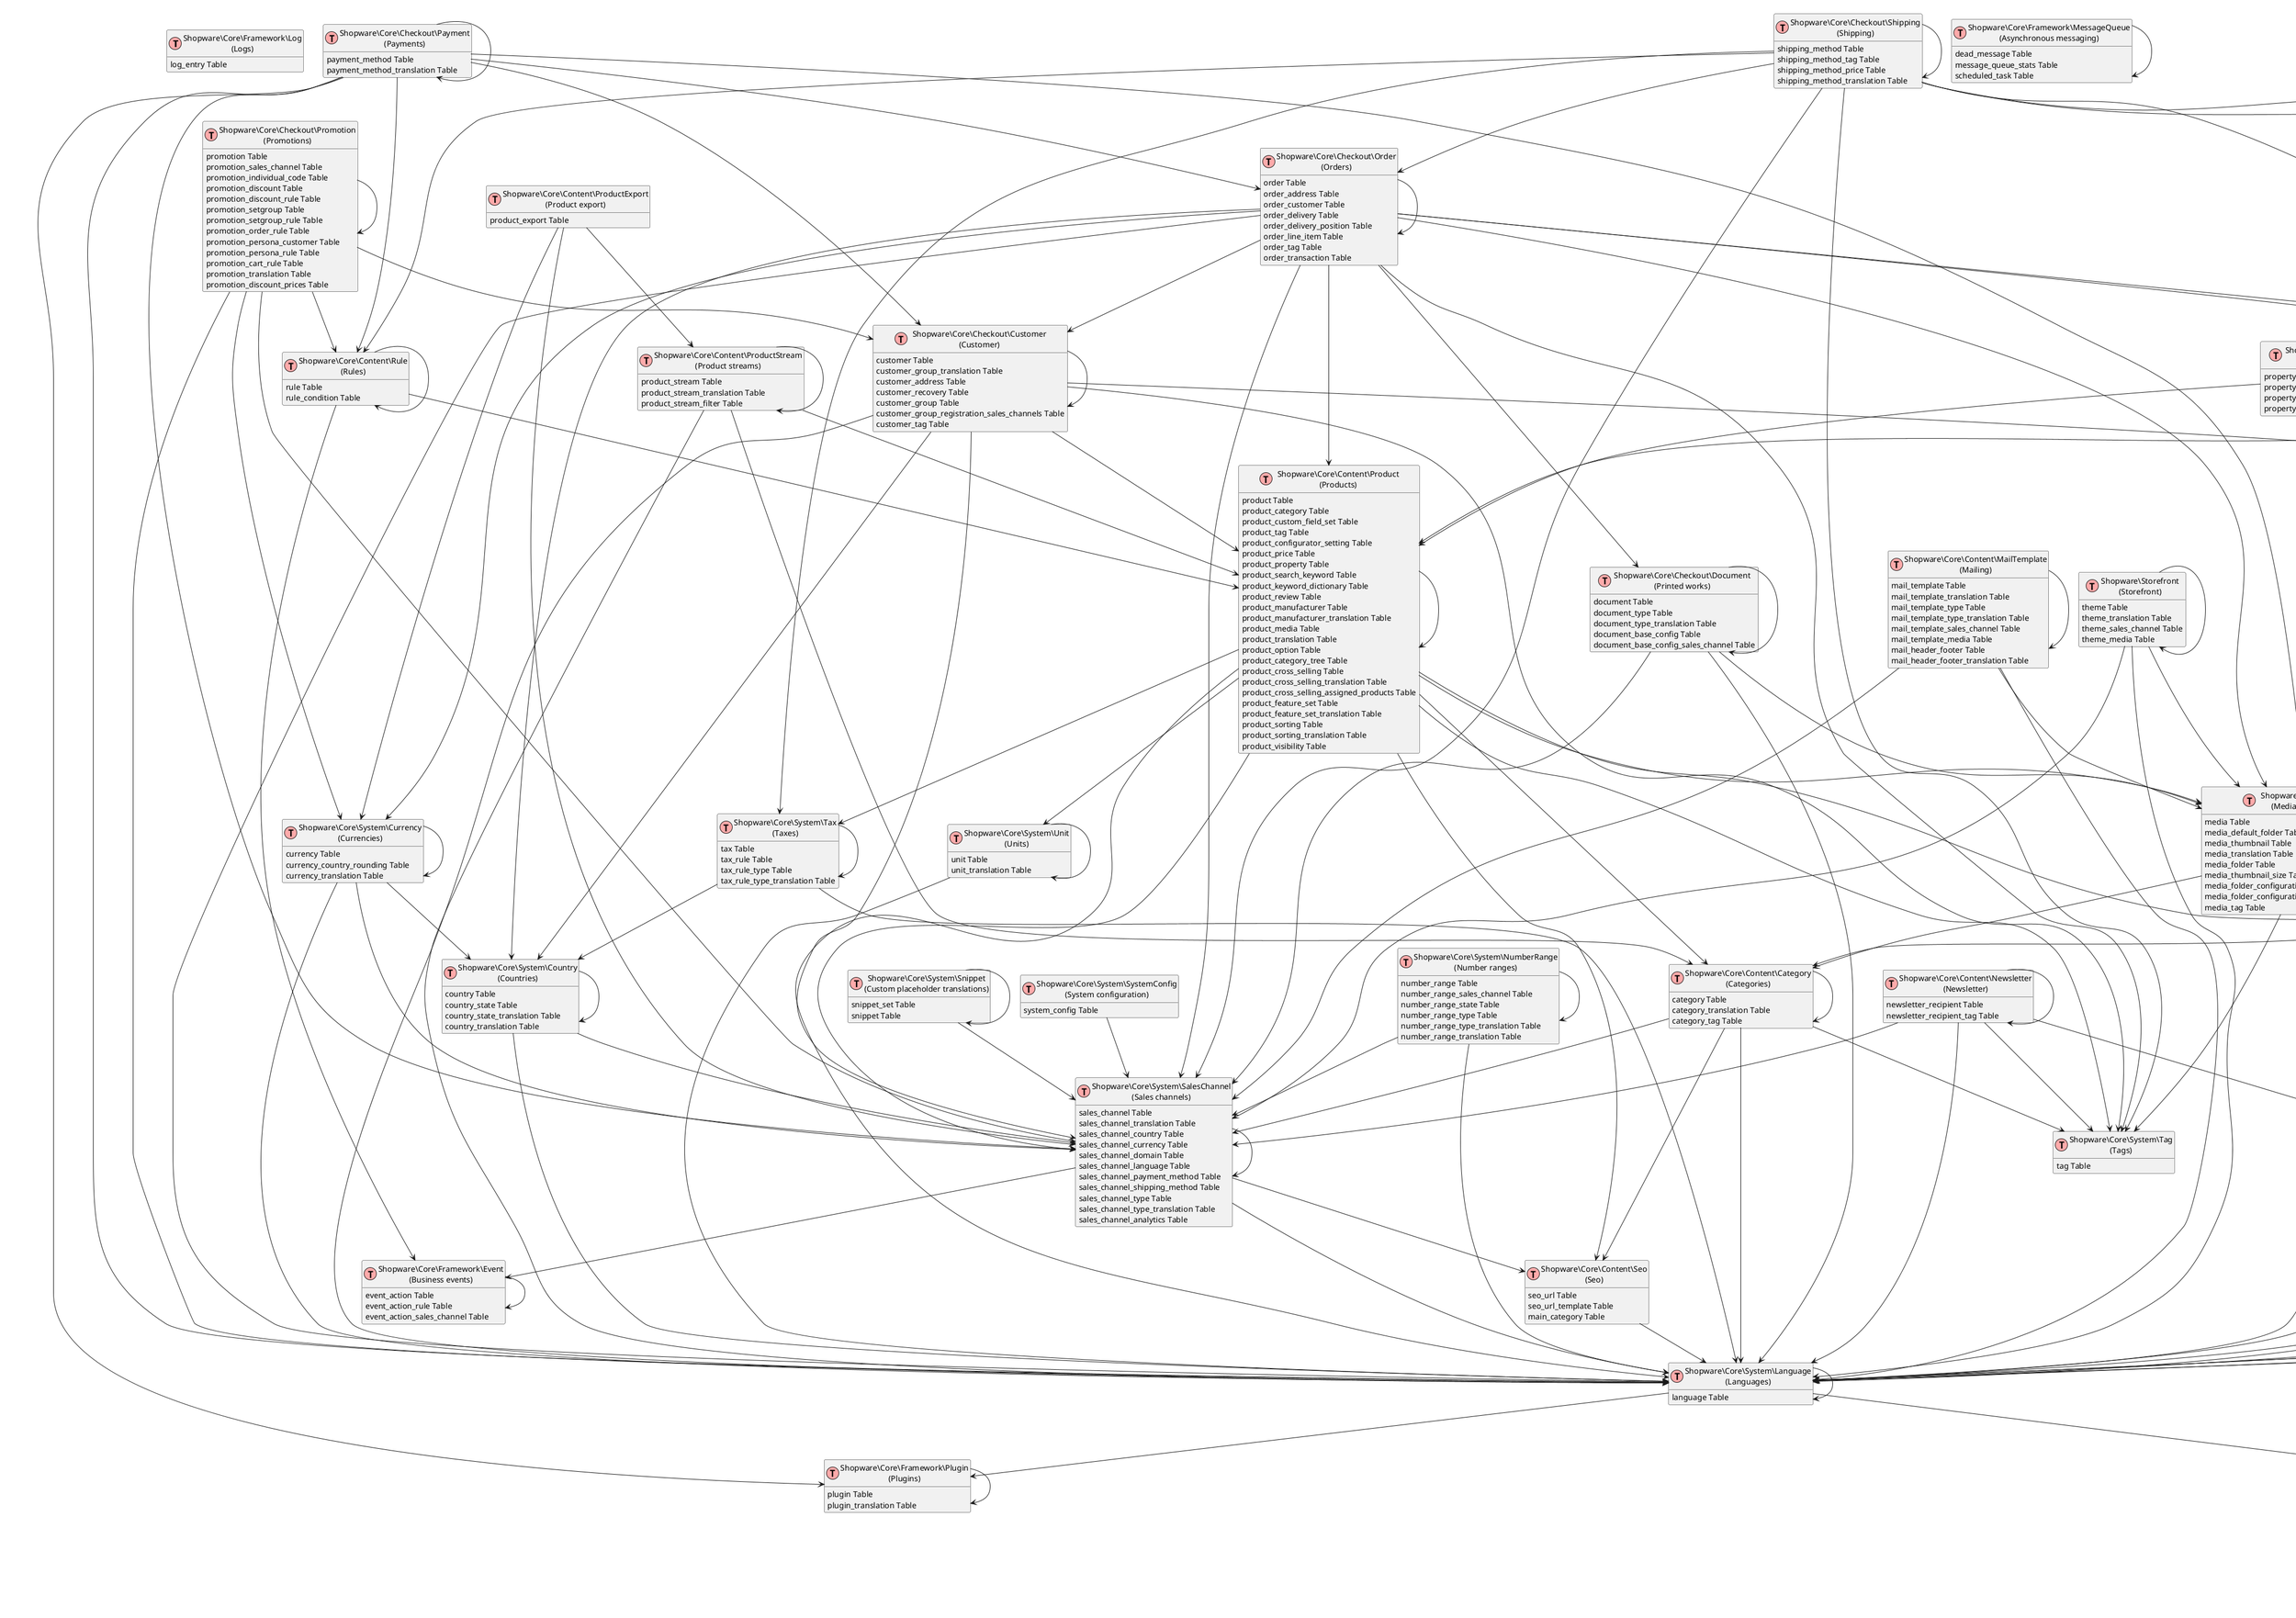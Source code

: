 @startuml
' uncomment the line below if you're using computer with a retina display
' skinparam dpi 300
!define Table(name,desc) class name as "desc" << (T,#FFAAAA) >>
!define ForeignTable(name,desc) class name as "desc" << (T,#ada6a6) >>
!define TranslationTable(name,desc) class name as "desc" << (I,#4286f4) >>
' we use bold for primary key
' green color for unique
' and underscore for not_null
!define primary_key(x) <b>x</b>
!define unique(x) <color:green>x</color>
!define not_null(x) <u>x</u>
' other tags available:
' <i></i>
' <back:COLOR></color>, where color is a color name or html color code
' (#FFAACC)
' see: http://plantuml.com/classes.html#More
hide methods
hide stereotypes
hide empty members
skinparam backgroundColor #FFFFFF

' entities

Table(ShopwareCoreFrameworkLog, "Shopware\Core\Framework\Log\n(Logs)") {
   log_entry Table
}
Table(ShopwareCoreFrameworkApi, "Shopware\Core\Framework\Api\n(Rest-API)") {
   acl_role Table
   acl_user_role Table
}
Table(ShopwareCoreFrameworkApp, "Shopware\Core\Framework\App\n(__EMPTY__)") {
   app Table
   app_translation Table
   app_action_button Table
   app_action_button_translation Table
   app_template Table
}
Table(ShopwareCoreSystemCustomField, "Shopware\Core\System\CustomField\n(Custom Fields/EAV)") {
   custom_field Table
   custom_field_set Table
   custom_field_set_relation Table
}
Table(ShopwareCoreFrameworkEvent, "Shopware\Core\Framework\Event\n(Business events)") {
   event_action Table
   event_action_rule Table
   event_action_sales_channel Table
}
Table(ShopwareCoreFrameworkMessageQueue, "Shopware\Core\Framework\MessageQueue\n(Asynchronous messaging)") {
   dead_message Table
   message_queue_stats Table
   scheduled_task Table
}
Table(ShopwareCoreFrameworkPlugin, "Shopware\Core\Framework\Plugin\n(Plugins)") {
   plugin Table
   plugin_translation Table
}
Table(ShopwareCoreSystemLanguage, "Shopware\Core\System\Language\n(Languages)") {
   language Table
}
Table(ShopwareCoreContentSeo, "Shopware\Core\Content\Seo\n(Seo)") {
   seo_url Table
   seo_url_template Table
   main_category Table
}
Table(ShopwareCoreFrameworkWebhook, "Shopware\Core\Framework\Webhook\n(__EMPTY__)") {
   webhook Table
}
Table(ShopwareCoreSystemSalesChannel, "Shopware\Core\System\SalesChannel\n(Sales channels)") {
   sales_channel Table
   sales_channel_translation Table
   sales_channel_country Table
   sales_channel_currency Table
   sales_channel_domain Table
   sales_channel_language Table
   sales_channel_payment_method Table
   sales_channel_shipping_method Table
   sales_channel_type Table
   sales_channel_type_translation Table
   sales_channel_analytics Table
}
Table(ShopwareCoreSystemCountry, "Shopware\Core\System\Country\n(Countries)") {
   country Table
   country_state Table
   country_state_translation Table
   country_translation Table
}
Table(ShopwareCoreSystemCurrency, "Shopware\Core\System\Currency\n(Currencies)") {
   currency Table
   currency_country_rounding Table
   currency_translation Table
}
Table(ShopwareCoreSystemLocale, "Shopware\Core\System\Locale\n(Locales)") {
   locale Table
   locale_translation Table
}
Table(ShopwareCoreSystemSnippet, "Shopware\Core\System\Snippet\n(Custom placeholder translations)") {
   snippet_set Table
   snippet Table
}
Table(ShopwareCoreSystemSalutation, "Shopware\Core\System\Salutation\n(Salutations)") {
   salutation Table
   salutation_translation Table
}
Table(ShopwareCoreSystemTax, "Shopware\Core\System\Tax\n(Taxes)") {
   tax Table
   tax_rule Table
   tax_rule_type Table
   tax_rule_type_translation Table
}
Table(ShopwareCoreSystemUnit, "Shopware\Core\System\Unit\n(Units)") {
   unit Table
   unit_translation Table
}
Table(ShopwareCoreSystemUser, "Shopware\Core\System\User\n(Admin Accounts)") {
   user Table
   user_access_key Table
   user_recovery Table
}
Table(ShopwareCoreSystemIntegration, "Shopware\Core\System\Integration\n(O-Auth integrations)") {
   integration Table
   integration_role Table
}
Table(ShopwareCoreSystemStateMachine, "Shopware\Core\System\StateMachine\n(State machine)") {
   state_machine Table
   state_machine_translation Table
   state_machine_state Table
   state_machine_state_translation Table
   state_machine_transition Table
   state_machine_history Table
}
Table(ShopwareCoreSystemSystemConfig, "Shopware\Core\System\SystemConfig\n(System configuration)") {
   system_config Table
}
Table(ShopwareCoreSystemNumberRange, "Shopware\Core\System\NumberRange\n(Number ranges)") {
   number_range Table
   number_range_sales_channel Table
   number_range_state Table
   number_range_type Table
   number_range_type_translation Table
   number_range_translation Table
}
Table(ShopwareCoreSystemTag, "Shopware\Core\System\Tag\n(Tags)") {
   tag Table
}
Table(ShopwareCoreContentCategory, "Shopware\Core\Content\Category\n(Categories)") {
   category Table
   category_translation Table
   category_tag Table
}
Table(ShopwareCoreContentMedia, "Shopware\Core\Content\Media\n(Media/File management)") {
   media Table
   media_default_folder Table
   media_thumbnail Table
   media_translation Table
   media_folder Table
   media_thumbnail_size Table
   media_folder_configuration Table
   media_folder_configuration_media_thumbnail_size Table
   media_tag Table
}
Table(ShopwareCoreContentProduct, "Shopware\Core\Content\Product\n(Products)") {
   product Table
   product_category Table
   product_custom_field_set Table
   product_tag Table
   product_configurator_setting Table
   product_price Table
   product_property Table
   product_search_keyword Table
   product_keyword_dictionary Table
   product_review Table
   product_manufacturer Table
   product_manufacturer_translation Table
   product_media Table
   product_translation Table
   product_option Table
   product_category_tree Table
   product_cross_selling Table
   product_cross_selling_translation Table
   product_cross_selling_assigned_products Table
   product_feature_set Table
   product_feature_set_translation Table
   product_sorting Table
   product_sorting_translation Table
   product_visibility Table
}
Table(ShopwareCoreSystemDeliveryTime, "Shopware\Core\System\DeliveryTime\n(Delivery time)") {
   delivery_time Table
   delivery_time_translation Table
}
Table(ShopwareCoreContentNewsletter, "Shopware\Core\Content\Newsletter\n(Newsletter)") {
   newsletter_recipient Table
   newsletter_recipient_tag Table
}
Table(ShopwareCoreContentRule, "Shopware\Core\Content\Rule\n(Rules)") {
   rule Table
   rule_condition Table
}
Table(ShopwareCoreContentProductStream, "Shopware\Core\Content\ProductStream\n(Product streams)") {
   product_stream Table
   product_stream_translation Table
   product_stream_filter Table
}
Table(ShopwareCoreContentProductExport, "Shopware\Core\Content\ProductExport\n(Product export)") {
   product_export Table
}
Table(ShopwareCoreContentProperty, "Shopware\Core\Content\Property\n(Property)") {
   property_group Table
   property_group_option Table
   property_group_option_translation Table
   property_group_translation Table
}
Table(ShopwareCoreContentCms, "Shopware\Core\Content\Cms\n(Content Management)") {
   cms_page Table
   cms_page_translation Table
   cms_section Table
   cms_block Table
   cms_slot Table
   cms_slot_translation Table
}
Table(ShopwareCoreContentMailTemplate, "Shopware\Core\Content\MailTemplate\n(Mailing)") {
   mail_template Table
   mail_template_translation Table
   mail_template_type Table
   mail_template_type_translation Table
   mail_template_sales_channel Table
   mail_template_media Table
   mail_header_footer Table
   mail_header_footer_translation Table
}
Table(ShopwareCoreContentImportExport, "Shopware\Core\Content\ImportExport\n(Import/Export)") {
   import_export_profile Table
   import_export_log Table
   import_export_file Table
   import_export_profile_translation Table
}
Table(ShopwareCoreCheckoutCustomer, "Shopware\Core\Checkout\Customer\n(Customer)") {
   customer Table
   customer_group_translation Table
   customer_address Table
   customer_recovery Table
   customer_group Table
   customer_group_registration_sales_channels Table
   customer_tag Table
}
Table(ShopwareCoreCheckoutDocument, "Shopware\Core\Checkout\Document\n(Printed works)") {
   document Table
   document_type Table
   document_type_translation Table
   document_base_config Table
   document_base_config_sales_channel Table
}
Table(ShopwareCoreCheckoutOrder, "Shopware\Core\Checkout\Order\n(Orders)") {
   order Table
   order_address Table
   order_customer Table
   order_delivery Table
   order_delivery_position Table
   order_line_item Table
   order_tag Table
   order_transaction Table
}
Table(ShopwareCoreCheckoutPayment, "Shopware\Core\Checkout\Payment\n(Payments)") {
   payment_method Table
   payment_method_translation Table
}
Table(ShopwareCoreCheckoutPromotion, "Shopware\Core\Checkout\Promotion\n(Promotions)") {
   promotion Table
   promotion_sales_channel Table
   promotion_individual_code Table
   promotion_discount Table
   promotion_discount_rule Table
   promotion_setgroup Table
   promotion_setgroup_rule Table
   promotion_order_rule Table
   promotion_persona_customer Table
   promotion_persona_rule Table
   promotion_cart_rule Table
   promotion_translation Table
   promotion_discount_prices Table
}
Table(ShopwareCoreCheckoutShipping, "Shopware\Core\Checkout\Shipping\n(Shipping)") {
   shipping_method Table
   shipping_method_tag Table
   shipping_method_price Table
   shipping_method_translation Table
}
Table(ShopwareStorefront, "Shopware\Storefront\n(Storefront)") {
   theme Table
   theme_translation Table
   theme_sales_channel Table
   theme_media Table
}

' relationshipd

ShopwareCoreFrameworkApi --> ShopwareCoreFrameworkApi
ShopwareCoreFrameworkApp --> ShopwareCoreFrameworkApi
ShopwareCoreSystemIntegration --> ShopwareCoreFrameworkApi
ShopwareCoreSystemUser --> ShopwareCoreFrameworkApi
ShopwareCoreFrameworkApp --> ShopwareCoreFrameworkApp
ShopwareCoreSystemIntegration --> ShopwareCoreFrameworkApp
ShopwareCoreSystemCustomField --> ShopwareCoreFrameworkApp
ShopwareCoreFrameworkWebhook --> ShopwareCoreFrameworkApp
ShopwareCoreSystemLanguage --> ShopwareCoreFrameworkApp
ShopwareCoreSystemCustomField --> ShopwareCoreSystemCustomField
ShopwareCoreContentProduct --> ShopwareCoreSystemCustomField
ShopwareCoreFrameworkEvent --> ShopwareCoreFrameworkEvent
ShopwareCoreContentRule --> ShopwareCoreFrameworkEvent
ShopwareCoreSystemSalesChannel --> ShopwareCoreFrameworkEvent
ShopwareCoreFrameworkMessageQueue --> ShopwareCoreFrameworkMessageQueue
ShopwareCoreFrameworkPlugin --> ShopwareCoreFrameworkPlugin
ShopwareCoreCheckoutPayment --> ShopwareCoreFrameworkPlugin
ShopwareCoreSystemLanguage --> ShopwareCoreFrameworkPlugin
ShopwareCoreSystemLanguage --> ShopwareCoreSystemLanguage
ShopwareCoreSystemLocale --> ShopwareCoreSystemLanguage
ShopwareCoreSystemSalesChannel --> ShopwareCoreSystemLanguage
ShopwareCoreCheckoutCustomer --> ShopwareCoreSystemLanguage
ShopwareCoreContentNewsletter --> ShopwareCoreSystemLanguage
ShopwareCoreCheckoutOrder --> ShopwareCoreSystemLanguage
ShopwareCoreContentCategory --> ShopwareCoreSystemLanguage
ShopwareCoreSystemCountry --> ShopwareCoreSystemLanguage
ShopwareCoreSystemCurrency --> ShopwareCoreSystemLanguage
ShopwareCoreContentMedia --> ShopwareCoreSystemLanguage
ShopwareCoreCheckoutPayment --> ShopwareCoreSystemLanguage
ShopwareCoreContentProduct --> ShopwareCoreSystemLanguage
ShopwareCoreCheckoutShipping --> ShopwareCoreSystemLanguage
ShopwareCoreSystemUnit --> ShopwareCoreSystemLanguage
ShopwareCoreContentProperty --> ShopwareCoreSystemLanguage
ShopwareCoreSystemSalutation --> ShopwareCoreSystemLanguage
ShopwareCoreContentProductStream --> ShopwareCoreSystemLanguage
ShopwareCoreSystemStateMachine --> ShopwareCoreSystemLanguage
ShopwareCoreContentCms --> ShopwareCoreSystemLanguage
ShopwareCoreContentMailTemplate --> ShopwareCoreSystemLanguage
ShopwareCoreCheckoutDocument --> ShopwareCoreSystemLanguage
ShopwareCoreSystemNumberRange --> ShopwareCoreSystemLanguage
ShopwareCoreSystemDeliveryTime --> ShopwareCoreSystemLanguage
ShopwareCoreCheckoutPromotion --> ShopwareCoreSystemLanguage
ShopwareCoreContentSeo --> ShopwareCoreSystemLanguage
ShopwareCoreSystemTax --> ShopwareCoreSystemLanguage
ShopwareCoreContentImportExport --> ShopwareCoreSystemLanguage
ShopwareStorefront --> ShopwareCoreSystemLanguage
ShopwareCoreSystemSalesChannel --> ShopwareCoreContentSeo
ShopwareCoreContentProduct --> ShopwareCoreContentSeo
ShopwareCoreContentCategory --> ShopwareCoreContentSeo
ShopwareCoreSystemSalesChannel --> ShopwareCoreSystemSalesChannel
ShopwareCoreCheckoutCustomer --> ShopwareCoreSystemSalesChannel
ShopwareCoreSystemCurrency --> ShopwareCoreSystemSalesChannel
ShopwareCoreCheckoutPayment --> ShopwareCoreSystemSalesChannel
ShopwareCoreCheckoutShipping --> ShopwareCoreSystemSalesChannel
ShopwareCoreSystemCountry --> ShopwareCoreSystemSalesChannel
ShopwareCoreCheckoutOrder --> ShopwareCoreSystemSalesChannel
ShopwareCoreSystemSystemConfig --> ShopwareCoreSystemSalesChannel
ShopwareCoreContentCategory --> ShopwareCoreSystemSalesChannel
ShopwareCoreContentProduct --> ShopwareCoreSystemSalesChannel
ShopwareCoreContentMailTemplate --> ShopwareCoreSystemSalesChannel
ShopwareCoreContentNewsletter --> ShopwareCoreSystemSalesChannel
ShopwareCoreSystemNumberRange --> ShopwareCoreSystemSalesChannel
ShopwareCoreCheckoutPromotion --> ShopwareCoreSystemSalesChannel
ShopwareCoreCheckoutDocument --> ShopwareCoreSystemSalesChannel
ShopwareCoreContentProductExport --> ShopwareCoreSystemSalesChannel
ShopwareStorefront --> ShopwareCoreSystemSalesChannel
ShopwareCoreSystemSnippet --> ShopwareCoreSystemSalesChannel
ShopwareCoreSystemCountry --> ShopwareCoreSystemCountry
ShopwareCoreCheckoutCustomer --> ShopwareCoreSystemCountry
ShopwareCoreCheckoutOrder --> ShopwareCoreSystemCountry
ShopwareCoreSystemTax --> ShopwareCoreSystemCountry
ShopwareCoreSystemCurrency --> ShopwareCoreSystemCountry
ShopwareCoreSystemCurrency --> ShopwareCoreSystemCurrency
ShopwareCoreCheckoutOrder --> ShopwareCoreSystemCurrency
ShopwareCoreCheckoutPromotion --> ShopwareCoreSystemCurrency
ShopwareCoreContentProductExport --> ShopwareCoreSystemCurrency
ShopwareCoreSystemLocale --> ShopwareCoreSystemLocale
ShopwareCoreSystemUser --> ShopwareCoreSystemLocale
ShopwareCoreSystemSnippet --> ShopwareCoreSystemSnippet
ShopwareCoreSystemSalutation --> ShopwareCoreSystemSalutation
ShopwareCoreCheckoutCustomer --> ShopwareCoreSystemSalutation
ShopwareCoreCheckoutOrder --> ShopwareCoreSystemSalutation
ShopwareCoreContentNewsletter --> ShopwareCoreSystemSalutation
ShopwareCoreContentProduct --> ShopwareCoreSystemTax
ShopwareCoreSystemTax --> ShopwareCoreSystemTax
ShopwareCoreCheckoutShipping --> ShopwareCoreSystemTax
ShopwareCoreContentProduct --> ShopwareCoreSystemUnit
ShopwareCoreSystemUnit --> ShopwareCoreSystemUnit
ShopwareCoreContentMedia --> ShopwareCoreSystemUser
ShopwareCoreSystemUser --> ShopwareCoreSystemUser
ShopwareCoreSystemStateMachine --> ShopwareCoreSystemUser
ShopwareCoreContentImportExport --> ShopwareCoreSystemUser
ShopwareCoreSystemIntegration --> ShopwareCoreSystemIntegration
ShopwareCoreSystemStateMachine --> ShopwareCoreSystemStateMachine
ShopwareCoreCheckoutOrder --> ShopwareCoreSystemStateMachine
ShopwareCoreSystemNumberRange --> ShopwareCoreSystemNumberRange
ShopwareCoreContentProduct --> ShopwareCoreSystemTag
ShopwareCoreContentMedia --> ShopwareCoreSystemTag
ShopwareCoreContentCategory --> ShopwareCoreSystemTag
ShopwareCoreCheckoutCustomer --> ShopwareCoreSystemTag
ShopwareCoreCheckoutOrder --> ShopwareCoreSystemTag
ShopwareCoreCheckoutShipping --> ShopwareCoreSystemTag
ShopwareCoreContentNewsletter --> ShopwareCoreSystemTag
ShopwareCoreContentCategory --> ShopwareCoreContentCategory
ShopwareCoreContentMedia --> ShopwareCoreContentCategory
ShopwareCoreContentProduct --> ShopwareCoreContentCategory
ShopwareCoreContentCms --> ShopwareCoreContentCategory
ShopwareCoreContentProductStream --> ShopwareCoreContentCategory
ShopwareCoreContentMedia --> ShopwareCoreContentMedia
ShopwareCoreContentProduct --> ShopwareCoreContentMedia
ShopwareCoreContentProperty --> ShopwareCoreContentMedia
ShopwareCoreContentMailTemplate --> ShopwareCoreContentMedia
ShopwareCoreCheckoutDocument --> ShopwareCoreContentMedia
ShopwareCoreCheckoutShipping --> ShopwareCoreContentMedia
ShopwareCoreCheckoutPayment --> ShopwareCoreContentMedia
ShopwareCoreCheckoutOrder --> ShopwareCoreContentMedia
ShopwareCoreContentCms --> ShopwareCoreContentMedia
ShopwareStorefront --> ShopwareCoreContentMedia
ShopwareCoreContentProduct --> ShopwareCoreContentProduct
ShopwareCoreSystemDeliveryTime --> ShopwareCoreContentProduct
ShopwareCoreCheckoutOrder --> ShopwareCoreContentProduct
ShopwareCoreContentProperty --> ShopwareCoreContentProduct
ShopwareCoreContentRule --> ShopwareCoreContentProduct
ShopwareCoreCheckoutCustomer --> ShopwareCoreContentProduct
ShopwareCoreContentProductStream --> ShopwareCoreContentProduct
ShopwareCoreCheckoutShipping --> ShopwareCoreSystemDeliveryTime
ShopwareCoreSystemDeliveryTime --> ShopwareCoreSystemDeliveryTime
ShopwareCoreContentNewsletter --> ShopwareCoreContentNewsletter
ShopwareCoreContentRule --> ShopwareCoreContentRule
ShopwareCoreCheckoutShipping --> ShopwareCoreContentRule
ShopwareCoreCheckoutPayment --> ShopwareCoreContentRule
ShopwareCoreCheckoutPromotion --> ShopwareCoreContentRule
ShopwareCoreContentProductStream --> ShopwareCoreContentProductStream
ShopwareCoreContentProductExport --> ShopwareCoreContentProductStream
ShopwareCoreContentProperty --> ShopwareCoreContentProperty
ShopwareCoreContentCms --> ShopwareCoreContentCms
ShopwareCoreContentMailTemplate --> ShopwareCoreContentMailTemplate
ShopwareCoreContentImportExport --> ShopwareCoreContentImportExport
ShopwareCoreCheckoutCustomer --> ShopwareCoreCheckoutCustomer
ShopwareCoreCheckoutPayment --> ShopwareCoreCheckoutCustomer
ShopwareCoreCheckoutOrder --> ShopwareCoreCheckoutCustomer
ShopwareCoreCheckoutPromotion --> ShopwareCoreCheckoutCustomer
ShopwareCoreCheckoutDocument --> ShopwareCoreCheckoutDocument
ShopwareCoreCheckoutOrder --> ShopwareCoreCheckoutDocument
ShopwareCoreCheckoutOrder --> ShopwareCoreCheckoutOrder
ShopwareCoreCheckoutShipping --> ShopwareCoreCheckoutOrder
ShopwareCoreCheckoutPayment --> ShopwareCoreCheckoutOrder
ShopwareCoreCheckoutPayment --> ShopwareCoreCheckoutPayment
ShopwareCoreCheckoutPromotion --> ShopwareCoreCheckoutPromotion
ShopwareCoreCheckoutShipping --> ShopwareCoreCheckoutShipping
ShopwareStorefront --> ShopwareStorefront
@enduml
